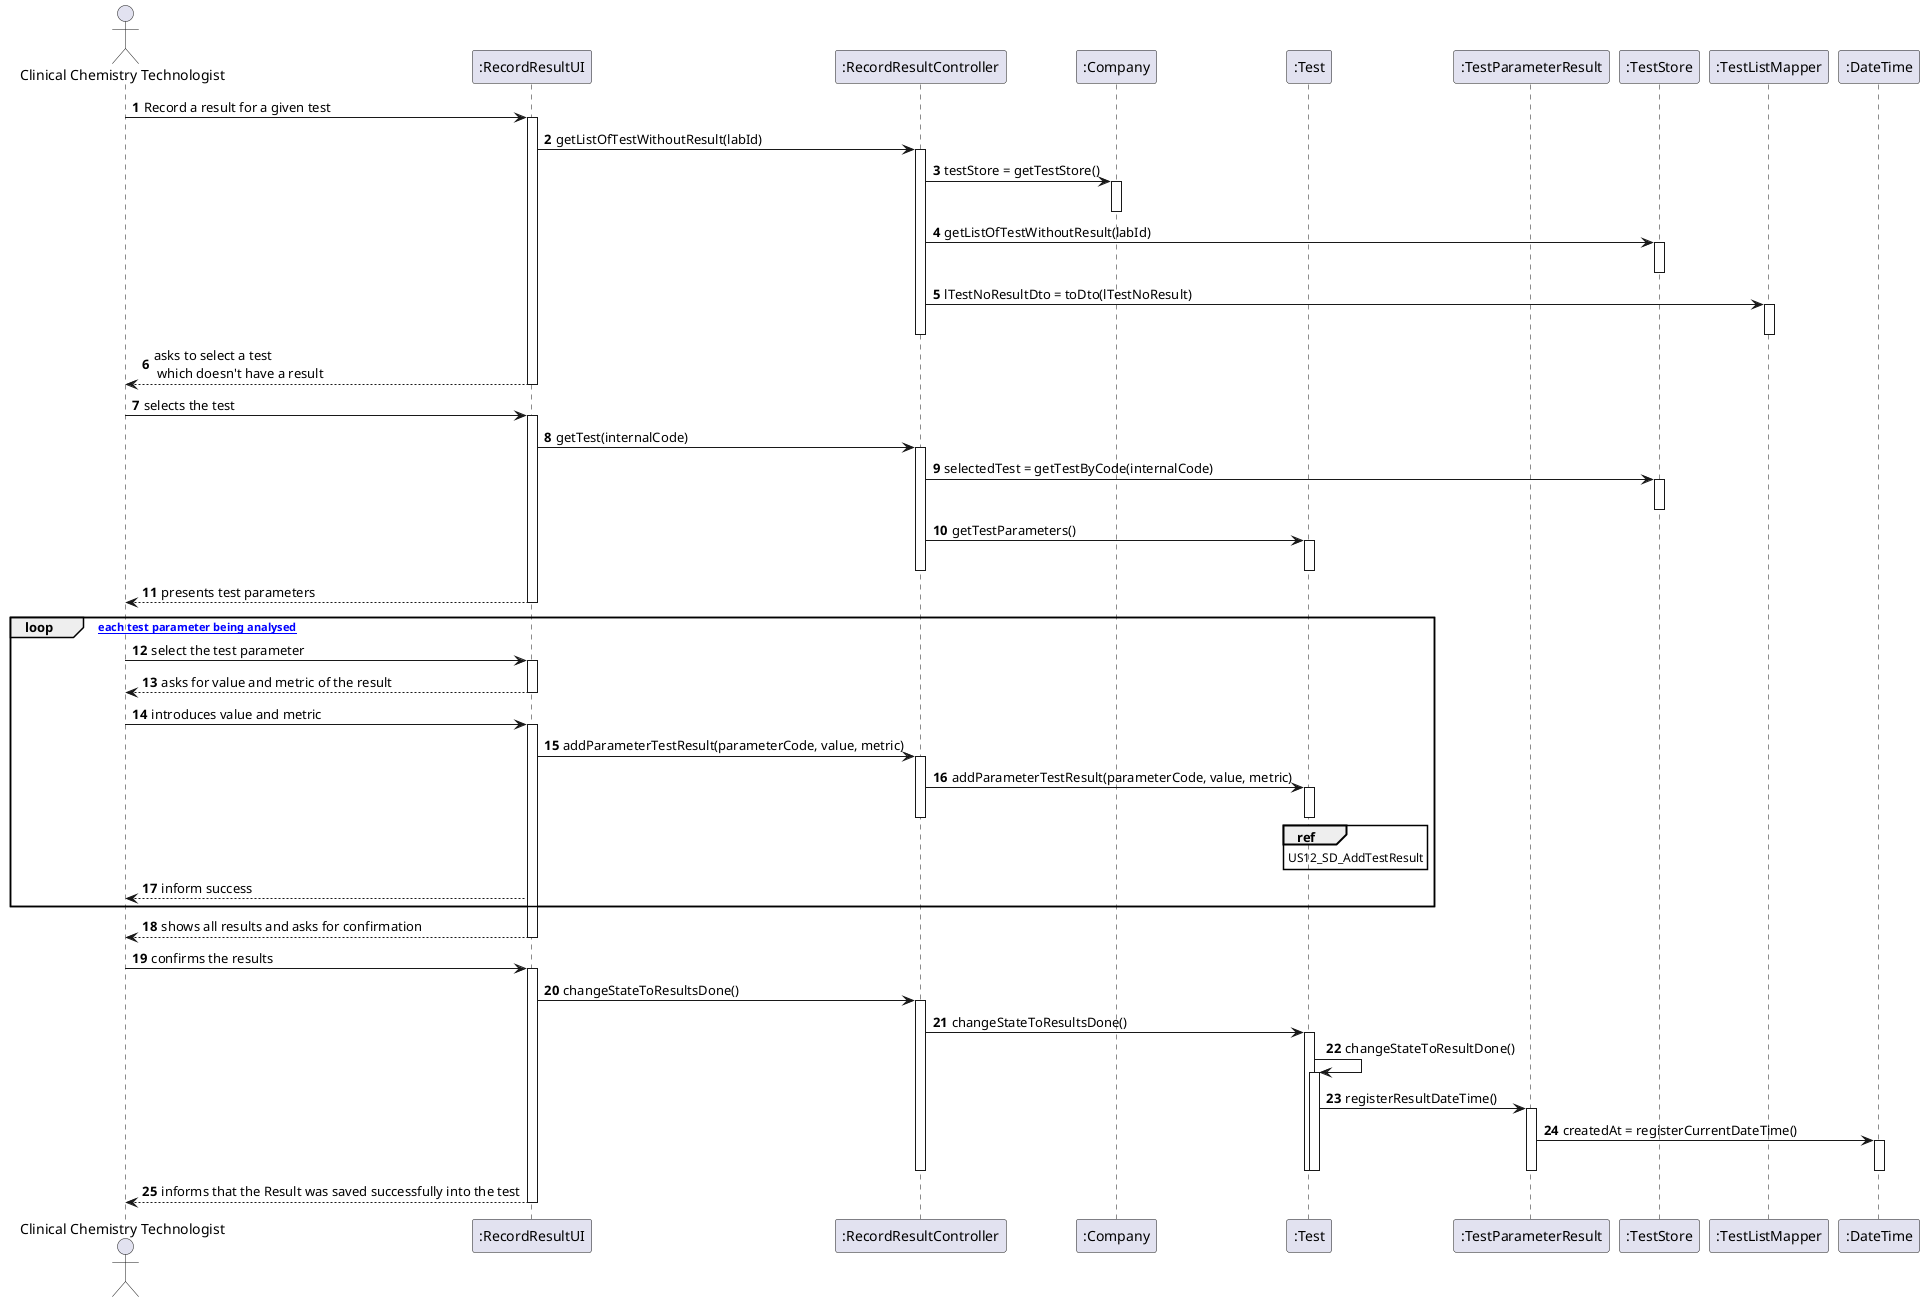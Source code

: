 @startuml
'https://plantuml.com/sequence-diagram

autonumber

actor "Clinical Chemistry Technologist" as CCT
participant ":RecordResultUI" as UI
participant ":RecordResultController" as CTRL
participant ":Company" as COMP
participant ":Test" as T
participant ":TestParameterResult" as TPR
participant ":TestStore" as TS
participant ":TestListMapper" as TLM
participant ":DateTime" as DT

CCT -> UI : Record a result for a given test
activate UI
UI -> CTRL :  getListOfTestWithoutResult(labId)
    activate CTRL
        CTRL -> COMP : testStore = getTestStore()
        activate COMP
        deactivate COMP
        CTRL -> TS : getListOfTestWithoutResult(labId)
        activate TS
        deactivate TS
        CTRL -> TLM : lTestNoResultDto = toDto(lTestNoResult)
        activate TLM
        deactivate TLM
    deactivate CTRL
UI --> CCT : asks to select a test \n which doesn't have a result
deactivate UI
CCT -> UI : selects the test
activate UI
UI -> CTRL : getTest(internalCode)
    activate CTRL
        CTRL -> TS : selectedTest = getTestByCode(internalCode)
        activate TS
        deactivate TS
        CTRL -> T : getTestParameters()
        activate T
        deactivate T
    deactivate CTRL
UI --> CCT : presents test parameters
deactivate UI
loop [for each test parameter being analysed]
CCT -> UI : select the test parameter
activate UI
UI --> CCT : asks for value and metric of the result
deactivate UI
CCT -> UI : introduces value and metric
activate UI
UI -> CTRL : addParameterTestResult(parameterCode, value, metric)
    activate CTRL
        CTRL -> T : addParameterTestResult(parameterCode, value, metric)
        activate T
        ref over T
            US12_SD_AddTestResult
        end ref
        deactivate T
    deactivate CTRL
UI --> CCT : inform success

end loop
UI --> CCT : shows all results and asks for confirmation
deactivate UI
CCT -> UI : confirms the results
activate UI
UI -> CTRL : changeStateToResultsDone()
    activate CTRL
        CTRL -> T : changeStateToResultsDone()
        activate T
            T -> T : changeStateToResultDone()
            activate T
                T -> TPR : registerResultDateTime()
                activate TPR
                    TPR -> DT : createdAt = registerCurrentDateTime()
                    activate DT
                    deactivate DT
                deactivate TPR
            deactivate T
        deactivate T
    deactivate CTRL
UI --> CCT : informs that the Result was saved successfully into the test
deactivate UI

@enduml